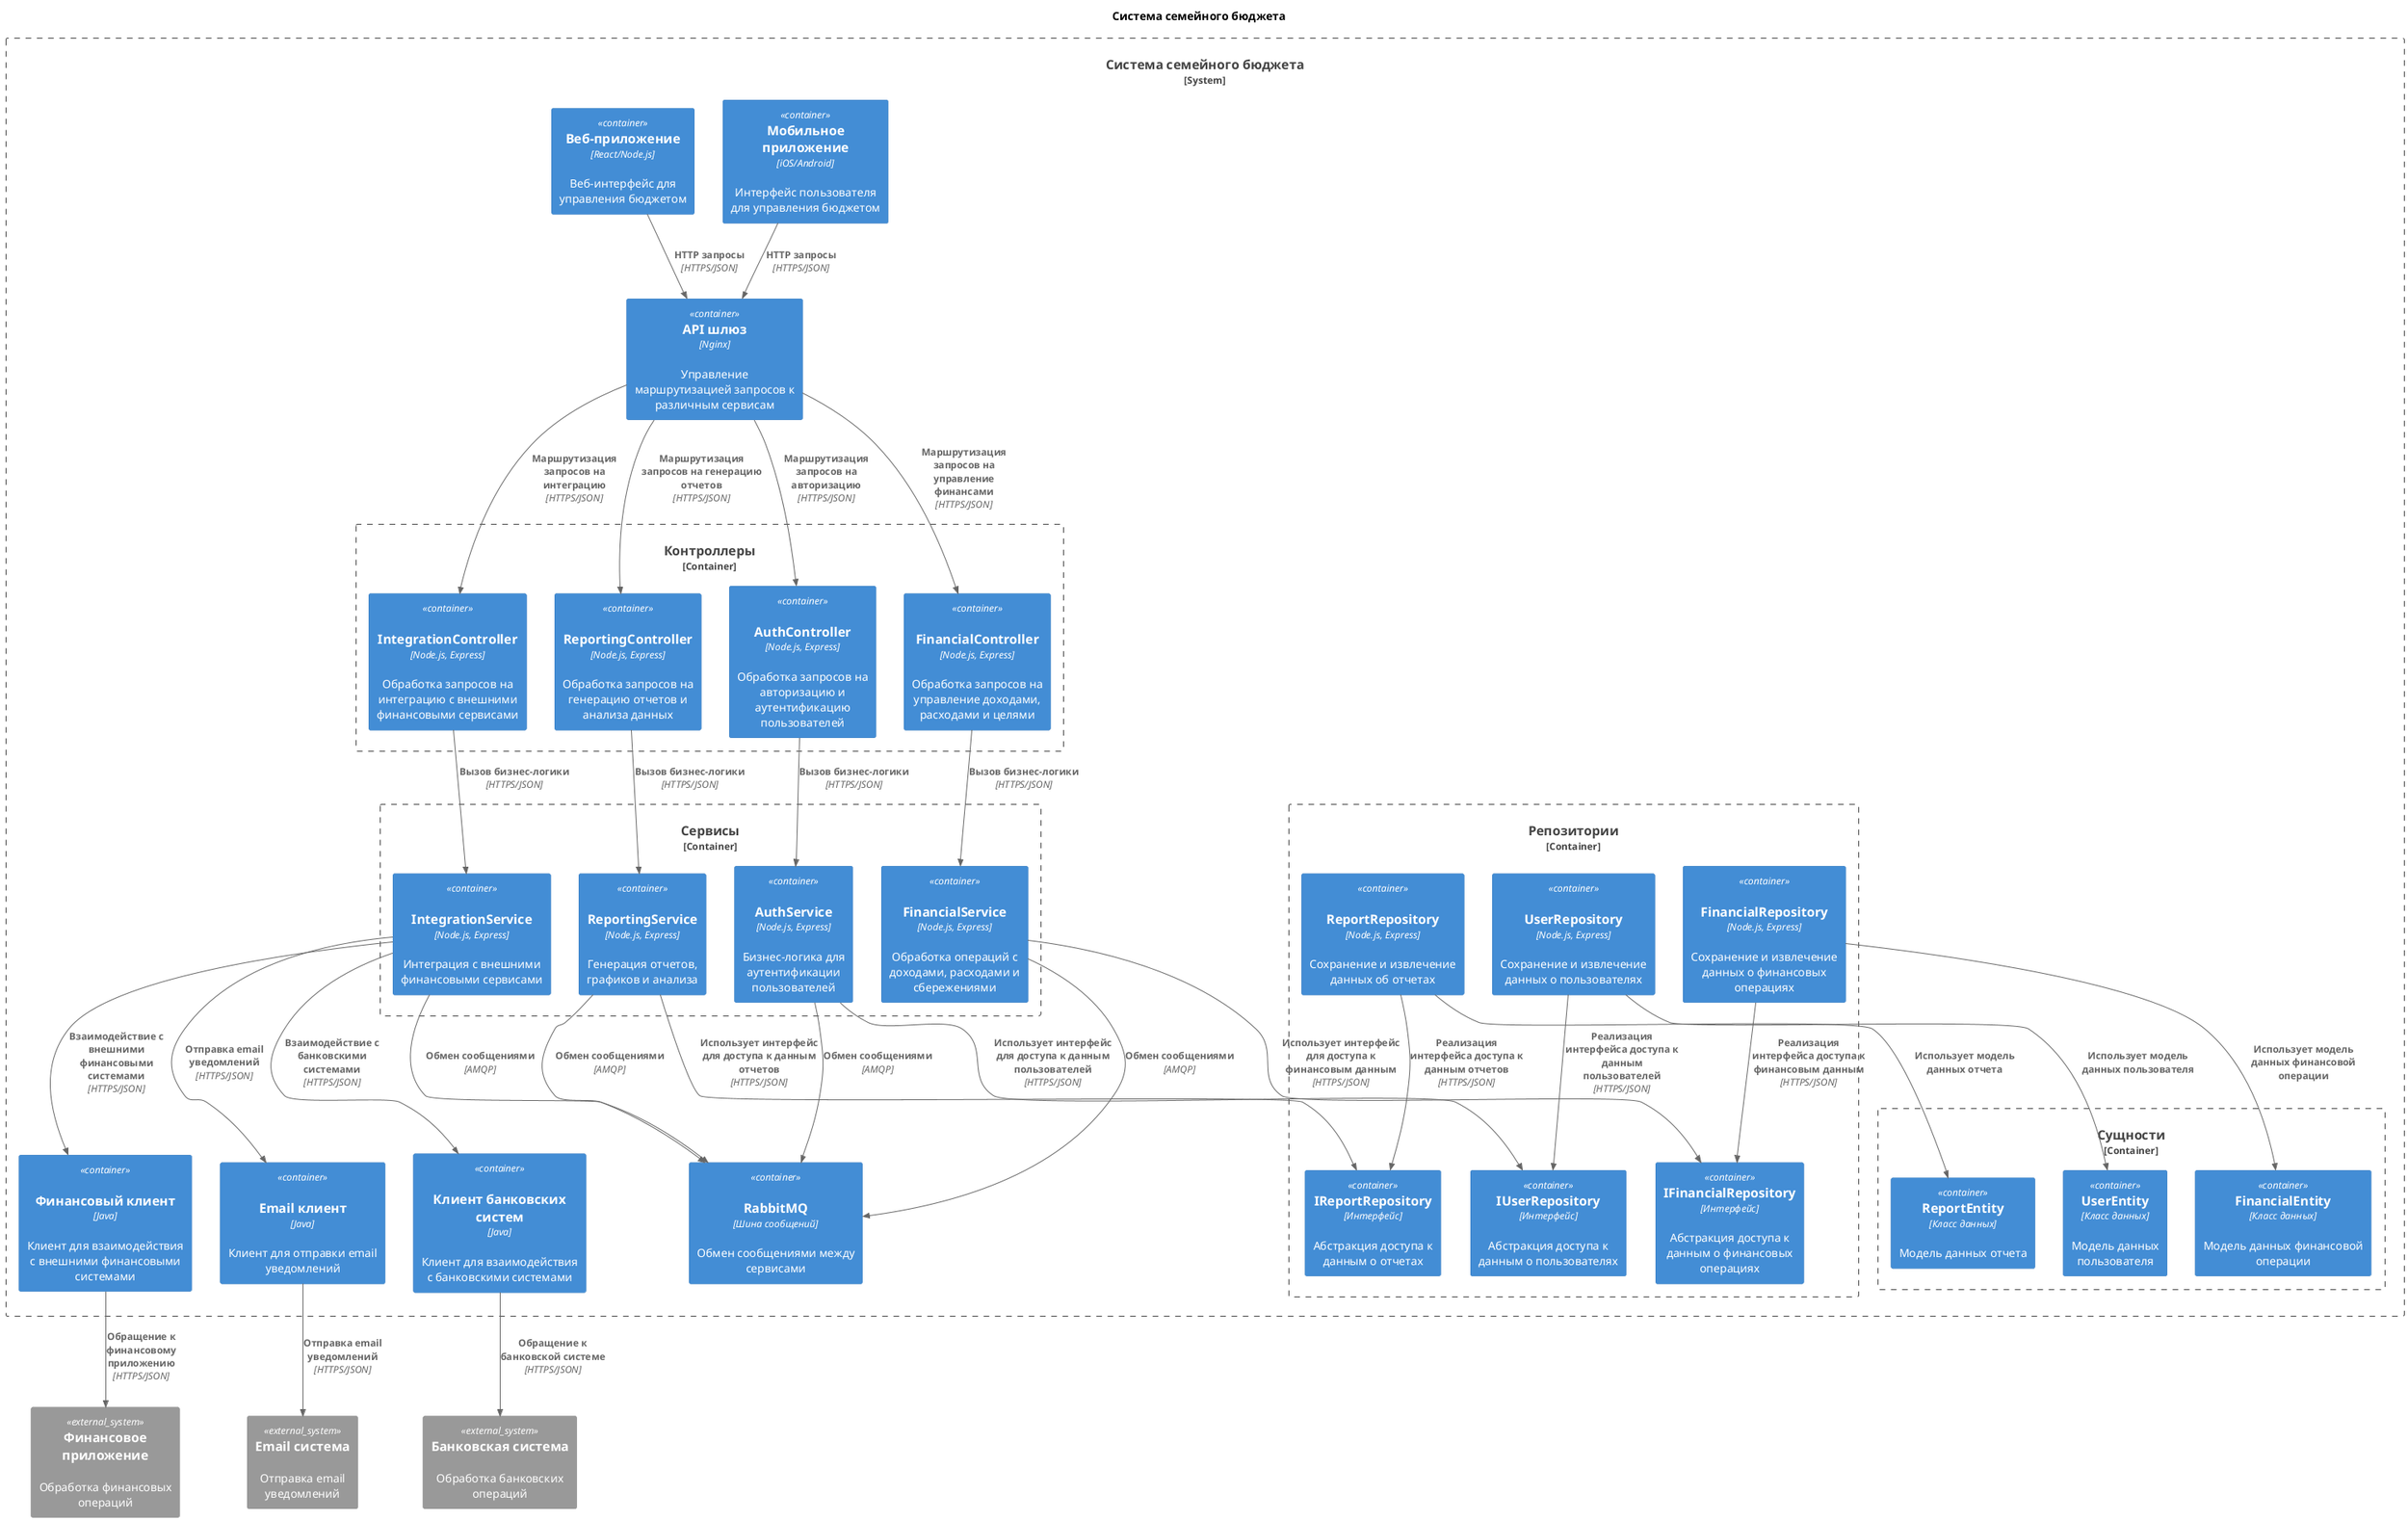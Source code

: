@startuml C4. Компонент

title Система семейного бюджета

!include <C4/C4_Container>

System_Boundary(BudgetSystem_Boundary, "Система семейного бюджета") {
    ' Клиенты
    Container(budgetApp, "Мобильное приложение", "iOS/Android", "Интерфейс пользователя для управления бюджетом")
    Container(budgetWebApp, "Веб-приложение", "React/Node.js", "Веб-интерфейс для управления бюджетом")
    
    ' API шлюз
    Container(api_gateway, "API шлюз", "Nginx", "Управление маршрутизацией запросов к различным сервисам")

    ' Контроллеры
    Container_Boundary(controllers, "Контроллеры") {
        Container(authController, "AuthController", "Node.js, Express", "Обработка запросов на авторизацию и аутентификацию пользователей", "HTTPS/JSON")
        Container(financialController, "FinancialController", "Node.js, Express", "Обработка запросов на управление доходами, расходами и целями", "HTTPS/JSON")
        Container(reportingController, "ReportingController", "Node.js, Express", "Обработка запросов на генерацию отчетов и анализа данных", "HTTPS/JSON")
        Container(integrationController, "IntegrationController", "Node.js, Express", "Обработка запросов на интеграцию с внешними финансовыми сервисами", "HTTPS/JSON")
    }

    ' Сервисы
    Container_Boundary(services, "Сервисы") {
        Container(authService, "AuthService", "Node.js, Express", "Бизнес-логика для аутентификации пользователей", "HTTPS/JSON")
        Container(financialService, "FinancialService", "Node.js, Express", "Обработка операций с доходами, расходами и сбережениями", "HTTPS/JSON")
        Container(reportingService, "ReportingService", "Node.js, Express", "Генерация отчетов, графиков и анализа", "HTTPS/JSON")
        Container(integrationService, "IntegrationService", "Node.js, Express", "Интеграция с внешними финансовыми сервисами", "HTTPS/JSON")
    }

    ' Репозитории
    Container_Boundary(repositories, "Репозитории") {
        Container(userRepositoryInterface, "IUserRepository", "Интерфейс", "Абстракция доступа к данным о пользователях")
        Container(financialRepositoryInterface, "IFinancialRepository", "Интерфейс", "Абстракция доступа к данным о финансовых операциях")
        Container(reportRepositoryInterface, "IReportRepository", "Интерфейс", "Абстракция доступа к данным о отчетах")

        Container(userRepository, "UserRepository", "Node.js, Express", "Сохранение и извлечение данных о пользователях", "HTTPS/JSON")
        Container(financialRepository, "FinancialRepository", "Node.js, Express", "Сохранение и извлечение данных о финансовых операциях", "HTTPS/JSON")
        Container(reportRepository, "ReportRepository", "Node.js, Express", "Сохранение и извлечение данных об отчетах", "HTTPS/JSON")
    }

    ' Сущности
    Container_Boundary(entities, "Сущности") {
        Container(userEntity, "UserEntity", "Класс данных", "Модель данных пользователя")
        Container(financialEntity, "FinancialEntity", "Класс данных", "Модель данных финансовой операции")
        Container(reportEntity, "ReportEntity", "Класс данных", "Модель данных отчета")
    }

    ' Дополнительные сервисы
    Container(emailClient, "Email клиент", "Java", "Клиент для отправки email уведомлений", "HTTPS/JSON")
    Container(bankClient, "Клиент банковских систем", "Java", "Клиент для взаимодействия с банковскими системами", "HTTPS/JSON")
    Container(financialClient, "Финансовый клиент", "Java", "Клиент для взаимодействия с внешними финансовыми системами", "HTTPS/JSON")
    Container(rabbitmq, "RabbitMQ", "Шина сообщений", "Обмен сообщениями между сервисами", "AMQP")
}

' Связи с API шлюзом
Rel(budgetApp, api_gateway, "HTTP запросы", "HTTPS/JSON")
Rel(budgetWebApp, api_gateway, "HTTP запросы", "HTTPS/JSON")
Rel(api_gateway, authController, "Маршрутизация запросов на авторизацию", "HTTPS/JSON")
Rel(api_gateway, financialController, "Маршрутизация запросов на управление финансами", "HTTPS/JSON")
Rel(api_gateway, reportingController, "Маршрутизация запросов на генерацию отчетов", "HTTPS/JSON")
Rel(api_gateway, integrationController, "Маршрутизация запросов на интеграцию", "HTTPS/JSON")

' Связи с контроллерами и сервисами
Rel(authController, authService, "Вызов бизнес-логики", "HTTPS/JSON")
Rel(financialController, financialService, "Вызов бизнес-логики", "HTTPS/JSON")
Rel(reportingController, reportingService, "Вызов бизнес-логики", "HTTPS/JSON")
Rel(integrationController, integrationService, "Вызов бизнес-логики", "HTTPS/JSON")

' Связи с сервисами и репозиториями
Rel(authService, userRepositoryInterface, "Использует интерфейс для доступа к данным пользователей", "HTTPS/JSON")
Rel(financialService, financialRepositoryInterface, "Использует интерфейс для доступа к финансовым данным", "HTTPS/JSON")
Rel(reportingService, reportRepositoryInterface, "Использует интерфейс для доступа к данным отчетов", "HTTPS/JSON")
Rel(integrationService, bankClient, "Взаимодействие с банковскими системами", "HTTPS/JSON")
Rel(integrationService, financialClient, "Взаимодействие с внешними финансовыми системами", "HTTPS/JSON")
Rel(integrationService, emailClient, "Отправка email уведомлений", "HTTPS/JSON")

' Реализации репозиториев
Rel(userRepository, userRepositoryInterface, "Реализация интерфейса доступа к данным пользователей", "HTTPS/JSON")
Rel(financialRepository, financialRepositoryInterface, "Реализация интерфейса доступа к финансовым данным", "HTTPS/JSON")
Rel(reportRepository, reportRepositoryInterface, "Реализация интерфейса доступа к данным отчетов", "HTTPS/JSON")

' Связи с сущностями
Rel(userRepository, userEntity, "Использует модель данных пользователя")
Rel(financialRepository, financialEntity, "Использует модель данных финансовой операции")
Rel(reportRepository, reportEntity, "Использует модель данных отчета")

' Взаимодействие с внешними системами
System_Ext(bankSystem, "Банковская система", "Обработка банковских операций")
Rel(bankClient, bankSystem, "Обращение к банковской системе", "HTTPS/JSON")
System_Ext(financialApp, "Финансовое приложение", "Обработка финансовых операций")
Rel(financialClient, financialApp, "Обращение к финансовому приложению", "HTTPS/JSON")
System_Ext(emailSystem, "Email система", "Отправка email уведомлений")
Rel(emailClient, emailSystem, "Отправка email уведомлений", "HTTPS/JSON")

' RabbitMQ
Rel(authService, rabbitmq, "Обмен сообщениями", "AMQP")
Rel(financialService, rabbitmq, "Обмен сообщениями", "AMQP")
Rel(reportingService, rabbitmq, "Обмен сообщениями", "AMQP")
Rel(integrationService, rabbitmq, "Обмен сообщениями", "AMQP")

@enduml
